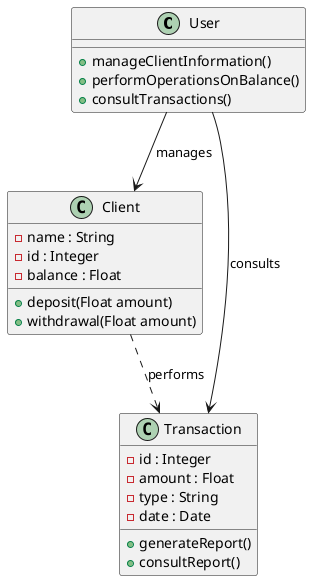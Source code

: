 @startuml
class User {
    + manageClientInformation()
    + performOperationsOnBalance()
    + consultTransactions()
}

class Client {
    - name : String
    - id : Integer
    - balance : Float
    + deposit(Float amount)
    + withdrawal(Float amount)
}

class Transaction {
    - id : Integer
    - amount : Float
    - type : String
    - date : Date
    + generateReport()
    + consultReport()
}

User --> Client : manages
User --> Transaction : consults
Client ..> Transaction : performs
@enduml